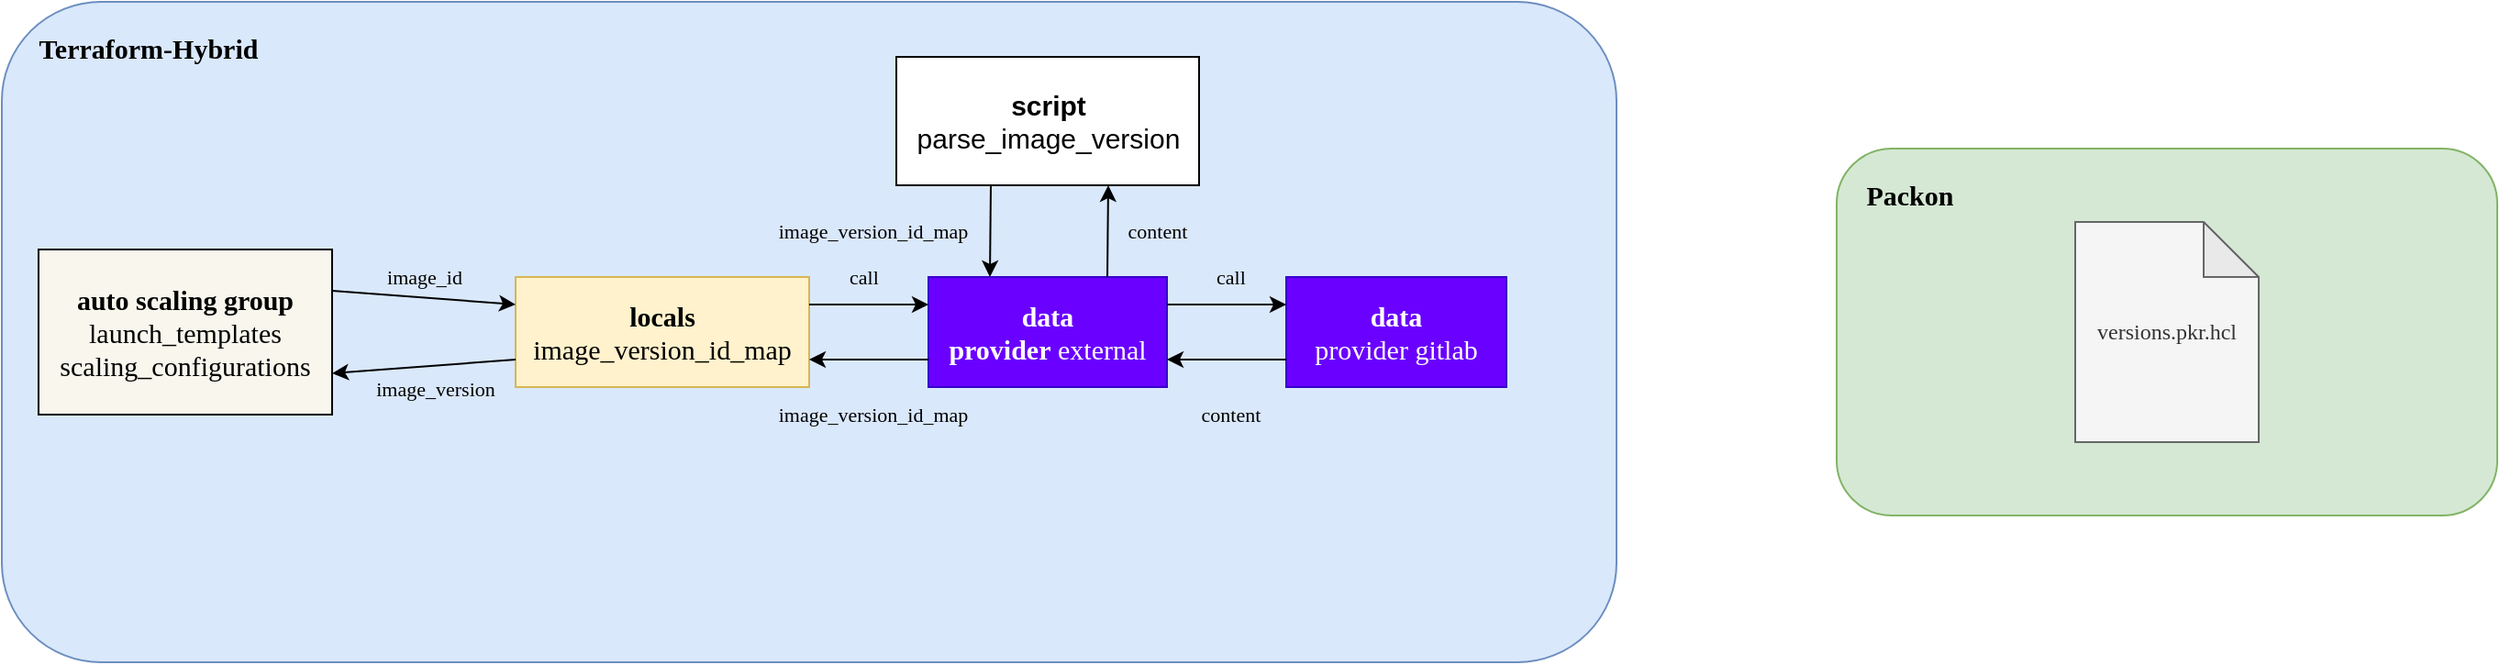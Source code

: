 <mxfile version="22.0.8" type="github">
  <diagram name="Page-1" id="SU36zCbASJf7fyGM5k-I">
    <mxGraphModel dx="1060" dy="619" grid="1" gridSize="10" guides="1" tooltips="1" connect="1" arrows="1" fold="1" page="1" pageScale="1" pageWidth="850" pageHeight="1100" math="0" shadow="0">
      <root>
        <mxCell id="0" />
        <mxCell id="1" parent="0" />
        <mxCell id="_IFY_iCp74oIANFbCTMr-1" value="" style="rounded=1;whiteSpace=wrap;html=1;fillColor=#dae8fc;strokeColor=#6c8ebf;" vertex="1" parent="1">
          <mxGeometry x="80" y="120" width="880" height="360" as="geometry" />
        </mxCell>
        <mxCell id="_IFY_iCp74oIANFbCTMr-5" value="Terraform-Hybrid" style="text;html=1;strokeColor=none;fillColor=none;align=center;verticalAlign=middle;whiteSpace=wrap;rounded=0;fontFamily=Times New Roman;fontSize=15;fontStyle=1" vertex="1" parent="1">
          <mxGeometry x="80" y="120" width="160" height="50" as="geometry" />
        </mxCell>
        <mxCell id="_IFY_iCp74oIANFbCTMr-9" value="&lt;font style=&quot;font-size: 15px;&quot; face=&quot;Times New Roman&quot;&gt;&lt;b&gt;auto scaling group&lt;/b&gt;&lt;br&gt;launch_templates&lt;br&gt;scaling_configurations&lt;/font&gt;" style="rounded=0;whiteSpace=wrap;html=1;fillColor=#f9f7ed;strokeColor=default;labelBorderColor=none;fontColor=default;" vertex="1" parent="1">
          <mxGeometry x="100" y="255" width="160" height="90" as="geometry" />
        </mxCell>
        <mxCell id="_IFY_iCp74oIANFbCTMr-13" value="&lt;font style=&quot;font-size: 15px;&quot; face=&quot;Times New Roman&quot;&gt;&lt;b&gt;locals&lt;/b&gt;&lt;br&gt;image_version_id_map&lt;/font&gt;" style="rounded=0;whiteSpace=wrap;html=1;fillColor=#fff2cc;strokeColor=#d6b656;" vertex="1" parent="1">
          <mxGeometry x="360" y="270" width="160" height="60" as="geometry" />
        </mxCell>
        <mxCell id="_IFY_iCp74oIANFbCTMr-14" value="image_id" style="endArrow=classic;html=1;rounded=0;exitX=1;exitY=0.25;exitDx=0;exitDy=0;entryX=0;entryY=0.25;entryDx=0;entryDy=0;labelBackgroundColor=none;fontSize=11;fontFamily=Times New Roman;" edge="1" parent="1" source="_IFY_iCp74oIANFbCTMr-9" target="_IFY_iCp74oIANFbCTMr-13">
          <mxGeometry x="-0.012" y="11" width="50" height="50" relative="1" as="geometry">
            <mxPoint x="310" y="280" as="sourcePoint" />
            <mxPoint x="360" y="230" as="targetPoint" />
            <mxPoint as="offset" />
          </mxGeometry>
        </mxCell>
        <mxCell id="_IFY_iCp74oIANFbCTMr-15" value="" style="endArrow=classic;html=1;rounded=0;entryX=1;entryY=0.75;entryDx=0;entryDy=0;exitX=0;exitY=0.75;exitDx=0;exitDy=0;" edge="1" parent="1" source="_IFY_iCp74oIANFbCTMr-13" target="_IFY_iCp74oIANFbCTMr-9">
          <mxGeometry width="50" height="50" relative="1" as="geometry">
            <mxPoint x="380" y="290" as="sourcePoint" />
            <mxPoint x="430" y="240" as="targetPoint" />
          </mxGeometry>
        </mxCell>
        <mxCell id="_IFY_iCp74oIANFbCTMr-16" value="image_version" style="edgeLabel;html=1;align=center;verticalAlign=middle;resizable=0;points=[];labelBackgroundColor=none;fontFamily=Times New Roman;fontSize=11;" vertex="1" connectable="0" parent="_IFY_iCp74oIANFbCTMr-15">
          <mxGeometry x="-0.11" y="-3" relative="1" as="geometry">
            <mxPoint y="15" as="offset" />
          </mxGeometry>
        </mxCell>
        <mxCell id="_IFY_iCp74oIANFbCTMr-20" value="&lt;b style=&quot;font-size: 15px;&quot;&gt;data&lt;br style=&quot;font-size: 15px;&quot;&gt;provider&amp;nbsp;&lt;/b&gt;external" style="rounded=0;whiteSpace=wrap;html=1;fillColor=#6a00ff;strokeColor=#3700CC;fontColor=#ffffff;fontFamily=Times New Roman;fontSize=15;" vertex="1" parent="1">
          <mxGeometry x="585" y="270" width="130" height="60" as="geometry" />
        </mxCell>
        <mxCell id="_IFY_iCp74oIANFbCTMr-21" value="&lt;font style=&quot;font-size: 15px;&quot;&gt;&lt;b&gt;data&lt;/b&gt;&lt;br&gt;provider gitlab&lt;/font&gt;" style="rounded=0;whiteSpace=wrap;html=1;fillColor=#6a00ff;strokeColor=#3700CC;fontColor=#ffffff;fontFamily=Times New Roman;" vertex="1" parent="1">
          <mxGeometry x="780" y="270" width="120" height="60" as="geometry" />
        </mxCell>
        <mxCell id="_IFY_iCp74oIANFbCTMr-22" value="&lt;font style=&quot;font-size: 15px;&quot;&gt;&lt;b&gt;script&lt;/b&gt;&lt;br&gt;parse_image_version&lt;/font&gt;" style="rounded=0;whiteSpace=wrap;html=1;align=center;verticalAlign=middle;fontFamily=Helvetica;fontSize=12;" vertex="1" parent="1">
          <mxGeometry x="567.5" y="150" width="165" height="70" as="geometry" />
        </mxCell>
        <mxCell id="_IFY_iCp74oIANFbCTMr-34" value="" style="endArrow=classic;html=1;rounded=0;fontFamily=Helvetica;fontSize=12;fontColor=default;entryX=0.25;entryY=0;entryDx=0;entryDy=0;" edge="1" parent="1">
          <mxGeometry width="50" height="50" relative="1" as="geometry">
            <mxPoint x="619" y="220" as="sourcePoint" />
            <mxPoint x="618.5" y="270" as="targetPoint" />
          </mxGeometry>
        </mxCell>
        <mxCell id="_IFY_iCp74oIANFbCTMr-35" value="image_version_id_map" style="text;html=1;strokeColor=none;fillColor=none;align=center;verticalAlign=middle;whiteSpace=wrap;rounded=0;fontSize=11;fontFamily=Times New Roman;fontColor=default;" vertex="1" parent="1">
          <mxGeometry x="525" y="230" width="60" height="30" as="geometry" />
        </mxCell>
        <mxCell id="_IFY_iCp74oIANFbCTMr-36" value="" style="endArrow=classic;html=1;rounded=0;fontFamily=Helvetica;fontSize=12;fontColor=default;exitX=0.75;exitY=0;exitDx=0;exitDy=0;" edge="1" parent="1" source="_IFY_iCp74oIANFbCTMr-20">
          <mxGeometry width="50" height="50" relative="1" as="geometry">
            <mxPoint x="682.5" y="280" as="sourcePoint" />
            <mxPoint x="683" y="220" as="targetPoint" />
          </mxGeometry>
        </mxCell>
        <mxCell id="_IFY_iCp74oIANFbCTMr-38" value="content" style="text;html=1;strokeColor=none;fillColor=none;align=center;verticalAlign=middle;whiteSpace=wrap;rounded=0;fontSize=11;fontFamily=Times New Roman;fontColor=default;" vertex="1" parent="1">
          <mxGeometry x="680" y="230" width="60" height="30" as="geometry" />
        </mxCell>
        <mxCell id="_IFY_iCp74oIANFbCTMr-39" value="" style="endArrow=classic;html=1;rounded=0;fontFamily=Helvetica;fontSize=12;fontColor=default;exitX=1;exitY=0.25;exitDx=0;exitDy=0;entryX=0;entryY=0.25;entryDx=0;entryDy=0;" edge="1" parent="1" source="_IFY_iCp74oIANFbCTMr-13" target="_IFY_iCp74oIANFbCTMr-20">
          <mxGeometry width="50" height="50" relative="1" as="geometry">
            <mxPoint x="560" y="290" as="sourcePoint" />
            <mxPoint x="610" y="240" as="targetPoint" />
          </mxGeometry>
        </mxCell>
        <mxCell id="_IFY_iCp74oIANFbCTMr-41" value="" style="endArrow=classic;html=1;rounded=0;fontFamily=Helvetica;fontSize=12;fontColor=default;exitX=0;exitY=0.75;exitDx=0;exitDy=0;entryX=1;entryY=0.75;entryDx=0;entryDy=0;" edge="1" parent="1" source="_IFY_iCp74oIANFbCTMr-20" target="_IFY_iCp74oIANFbCTMr-13">
          <mxGeometry width="50" height="50" relative="1" as="geometry">
            <mxPoint x="560" y="290" as="sourcePoint" />
            <mxPoint x="610" y="240" as="targetPoint" />
          </mxGeometry>
        </mxCell>
        <mxCell id="_IFY_iCp74oIANFbCTMr-42" value="image_version_id_map" style="text;html=1;strokeColor=none;fillColor=none;align=center;verticalAlign=middle;whiteSpace=wrap;rounded=0;fontSize=11;fontFamily=Times New Roman;fontColor=default;" vertex="1" parent="1">
          <mxGeometry x="525" y="330" width="60" height="30" as="geometry" />
        </mxCell>
        <mxCell id="_IFY_iCp74oIANFbCTMr-45" value="call" style="text;html=1;strokeColor=none;fillColor=none;align=center;verticalAlign=middle;whiteSpace=wrap;rounded=0;fontSize=11;fontFamily=Times New Roman;fontColor=default;" vertex="1" parent="1">
          <mxGeometry x="530" y="260" width="40" height="20" as="geometry" />
        </mxCell>
        <mxCell id="_IFY_iCp74oIANFbCTMr-47" value="call" style="text;html=1;strokeColor=none;fillColor=none;align=center;verticalAlign=middle;whiteSpace=wrap;rounded=0;fontSize=11;fontFamily=Times New Roman;fontColor=default;" vertex="1" parent="1">
          <mxGeometry x="730" y="260" width="40" height="20" as="geometry" />
        </mxCell>
        <mxCell id="_IFY_iCp74oIANFbCTMr-48" value="" style="endArrow=classic;html=1;rounded=0;fontFamily=Helvetica;fontSize=12;fontColor=default;exitX=1;exitY=0.25;exitDx=0;exitDy=0;entryX=0;entryY=0.25;entryDx=0;entryDy=0;" edge="1" parent="1" source="_IFY_iCp74oIANFbCTMr-20" target="_IFY_iCp74oIANFbCTMr-21">
          <mxGeometry width="50" height="50" relative="1" as="geometry">
            <mxPoint x="715" y="295" as="sourcePoint" />
            <mxPoint x="780" y="295" as="targetPoint" />
          </mxGeometry>
        </mxCell>
        <mxCell id="_IFY_iCp74oIANFbCTMr-49" value="" style="endArrow=classic;html=1;rounded=0;fontFamily=Helvetica;fontSize=12;fontColor=default;exitX=0;exitY=0.75;exitDx=0;exitDy=0;entryX=1;entryY=0.75;entryDx=0;entryDy=0;" edge="1" parent="1" source="_IFY_iCp74oIANFbCTMr-21" target="_IFY_iCp74oIANFbCTMr-20">
          <mxGeometry width="50" height="50" relative="1" as="geometry">
            <mxPoint x="595" y="325" as="sourcePoint" />
            <mxPoint x="710" y="315" as="targetPoint" />
          </mxGeometry>
        </mxCell>
        <mxCell id="_IFY_iCp74oIANFbCTMr-50" value="content" style="text;html=1;strokeColor=none;fillColor=none;align=center;verticalAlign=middle;whiteSpace=wrap;rounded=0;fontSize=11;fontFamily=Times New Roman;fontColor=default;" vertex="1" parent="1">
          <mxGeometry x="720" y="330" width="60" height="30" as="geometry" />
        </mxCell>
        <mxCell id="_IFY_iCp74oIANFbCTMr-52" value="" style="rounded=1;whiteSpace=wrap;html=1;strokeColor=#82b366;align=center;verticalAlign=middle;fontFamily=Helvetica;fontSize=12;fillColor=#d5e8d4;" vertex="1" parent="1">
          <mxGeometry x="1080" y="200" width="360" height="200" as="geometry" />
        </mxCell>
        <mxCell id="_IFY_iCp74oIANFbCTMr-53" value="Packon" style="text;html=1;strokeColor=none;fillColor=none;align=center;verticalAlign=middle;whiteSpace=wrap;rounded=0;fontFamily=Times New Roman;fontSize=15;fontStyle=1" vertex="1" parent="1">
          <mxGeometry x="1080" y="200" width="80" height="50" as="geometry" />
        </mxCell>
        <mxCell id="_IFY_iCp74oIANFbCTMr-74" value="versions.pkr.hcl" style="shape=note;whiteSpace=wrap;html=1;backgroundOutline=1;darkOpacity=0.05;rounded=1;strokeColor=#666666;align=center;verticalAlign=middle;fontFamily=Times New Roman;fontSize=12;fillColor=#f5f5f5;fontColor=#333333;" vertex="1" parent="1">
          <mxGeometry x="1210" y="240" width="100" height="120" as="geometry" />
        </mxCell>
      </root>
    </mxGraphModel>
  </diagram>
</mxfile>
